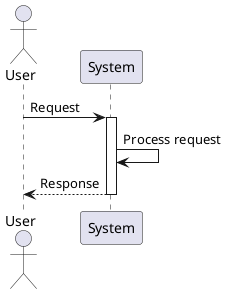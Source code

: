 @startuml Beispiel
actor User
participant System
User -> System: Request
activate System
System -> System: Process request
System --> User: Response
deactivate System
@enduml
